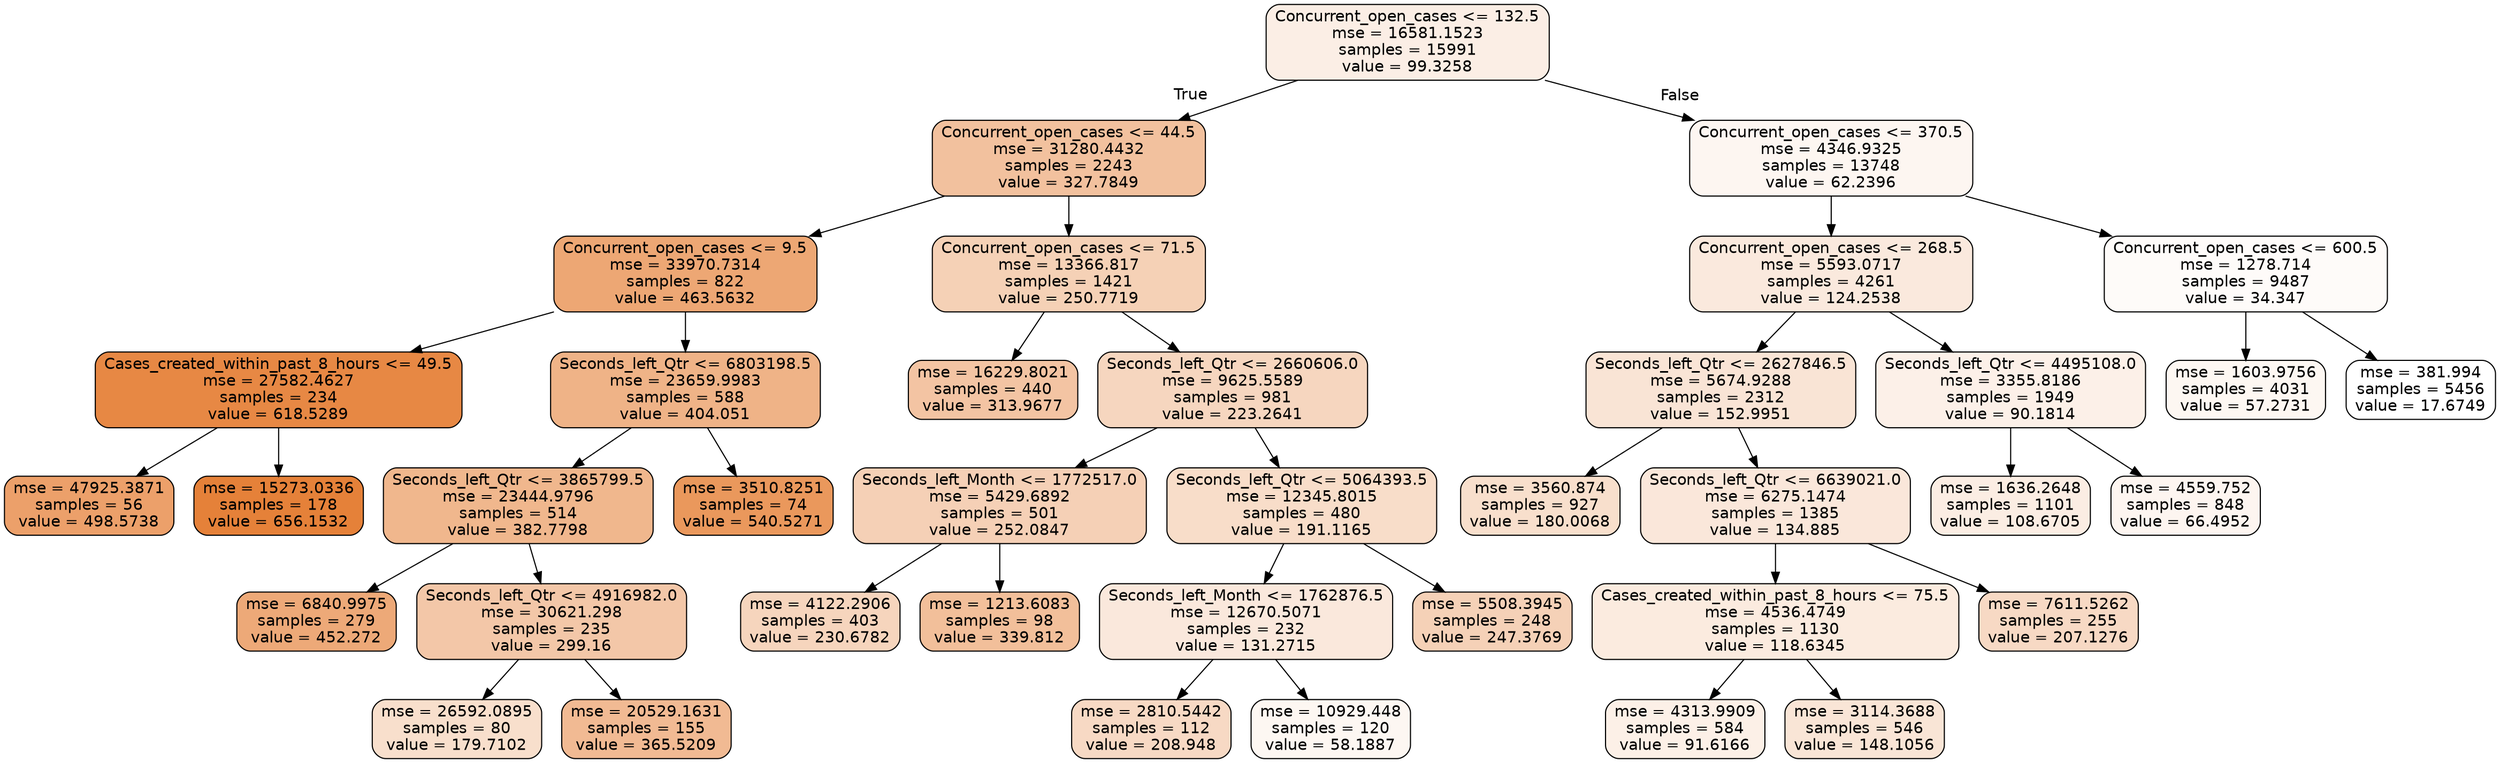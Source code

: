 digraph Tree {
node [shape=box, style="filled, rounded", color="black", fontname=helvetica] ;
edge [fontname=helvetica] ;
0 [label="Concurrent_open_cases <= 132.5\nmse = 16581.1523\nsamples = 15991\nvalue = 99.3258", fillcolor="#e5813921"] ;
1 [label="Concurrent_open_cases <= 44.5\nmse = 31280.4432\nsamples = 2243\nvalue = 327.7849", fillcolor="#e581397c"] ;
0 -> 1 [labeldistance=2.5, labelangle=45, headlabel="True"] ;
5 [label="Concurrent_open_cases <= 9.5\nmse = 33970.7314\nsamples = 822\nvalue = 463.5632", fillcolor="#e58139b2"] ;
1 -> 5 ;
7 [label="Cases_created_within_past_8_hours <= 49.5\nmse = 27582.4627\nsamples = 234\nvalue = 618.5289", fillcolor="#e58139f0"] ;
5 -> 7 ;
25 [label="mse = 47925.3871\nsamples = 56\nvalue = 498.5738", fillcolor="#e58139c0"] ;
7 -> 25 ;
26 [label="mse = 15273.0336\nsamples = 178\nvalue = 656.1532", fillcolor="#e58139ff"] ;
7 -> 26 ;
8 [label="Seconds_left_Qtr <= 6803198.5\nmse = 23659.9983\nsamples = 588\nvalue = 404.051", fillcolor="#e581399a"] ;
5 -> 8 ;
15 [label="Seconds_left_Qtr <= 3865799.5\nmse = 23444.9796\nsamples = 514\nvalue = 382.7798", fillcolor="#e5813992"] ;
8 -> 15 ;
17 [label="mse = 6840.9975\nsamples = 279\nvalue = 452.272", fillcolor="#e58139ae"] ;
15 -> 17 ;
18 [label="Seconds_left_Qtr <= 4916982.0\nmse = 30621.298\nsamples = 235\nvalue = 299.16", fillcolor="#e5813970"] ;
15 -> 18 ;
19 [label="mse = 26592.0895\nsamples = 80\nvalue = 179.7102", fillcolor="#e5813941"] ;
18 -> 19 ;
20 [label="mse = 20529.1631\nsamples = 155\nvalue = 365.5209", fillcolor="#e581398b"] ;
18 -> 20 ;
16 [label="mse = 3510.8251\nsamples = 74\nvalue = 540.5271", fillcolor="#e58139d1"] ;
8 -> 16 ;
6 [label="Concurrent_open_cases <= 71.5\nmse = 13366.817\nsamples = 1421\nvalue = 250.7719", fillcolor="#e581395d"] ;
1 -> 6 ;
13 [label="mse = 16229.8021\nsamples = 440\nvalue = 313.9677", fillcolor="#e5813976"] ;
6 -> 13 ;
14 [label="Seconds_left_Qtr <= 2660606.0\nmse = 9625.5589\nsamples = 981\nvalue = 223.2641", fillcolor="#e5813952"] ;
6 -> 14 ;
27 [label="Seconds_left_Month <= 1772517.0\nmse = 5429.6892\nsamples = 501\nvalue = 252.0847", fillcolor="#e581395e"] ;
14 -> 27 ;
33 [label="mse = 4122.2906\nsamples = 403\nvalue = 230.6782", fillcolor="#e5813955"] ;
27 -> 33 ;
34 [label="mse = 1213.6083\nsamples = 98\nvalue = 339.812", fillcolor="#e5813981"] ;
27 -> 34 ;
28 [label="Seconds_left_Qtr <= 5064393.5\nmse = 12345.8015\nsamples = 480\nvalue = 191.1165", fillcolor="#e5813945"] ;
14 -> 28 ;
29 [label="Seconds_left_Month <= 1762876.5\nmse = 12670.5071\nsamples = 232\nvalue = 131.2715", fillcolor="#e581392d"] ;
28 -> 29 ;
31 [label="mse = 2810.5442\nsamples = 112\nvalue = 208.948", fillcolor="#e581394c"] ;
29 -> 31 ;
32 [label="mse = 10929.448\nsamples = 120\nvalue = 58.1887", fillcolor="#e5813910"] ;
29 -> 32 ;
30 [label="mse = 5508.3945\nsamples = 248\nvalue = 247.3769", fillcolor="#e581395c"] ;
28 -> 30 ;
2 [label="Concurrent_open_cases <= 370.5\nmse = 4346.9325\nsamples = 13748\nvalue = 62.2396", fillcolor="#e5813912"] ;
0 -> 2 [labeldistance=2.5, labelangle=-45, headlabel="False"] ;
3 [label="Concurrent_open_cases <= 268.5\nmse = 5593.0717\nsamples = 4261\nvalue = 124.2538", fillcolor="#e581392b"] ;
2 -> 3 ;
9 [label="Seconds_left_Qtr <= 2627846.5\nmse = 5674.9288\nsamples = 2312\nvalue = 152.9951", fillcolor="#e5813936"] ;
3 -> 9 ;
21 [label="mse = 3560.874\nsamples = 927\nvalue = 180.0068", fillcolor="#e5813941"] ;
9 -> 21 ;
22 [label="Seconds_left_Qtr <= 6639021.0\nmse = 6275.1474\nsamples = 1385\nvalue = 134.885", fillcolor="#e581392f"] ;
9 -> 22 ;
23 [label="Cases_created_within_past_8_hours <= 75.5\nmse = 4536.4749\nsamples = 1130\nvalue = 118.6345", fillcolor="#e5813928"] ;
22 -> 23 ;
35 [label="mse = 4313.9909\nsamples = 584\nvalue = 91.6166", fillcolor="#e581391e"] ;
23 -> 35 ;
36 [label="mse = 3114.3688\nsamples = 546\nvalue = 148.1056", fillcolor="#e5813934"] ;
23 -> 36 ;
24 [label="mse = 7611.5262\nsamples = 255\nvalue = 207.1276", fillcolor="#e581394c"] ;
22 -> 24 ;
10 [label="Seconds_left_Qtr <= 4495108.0\nmse = 3355.8186\nsamples = 1949\nvalue = 90.1814", fillcolor="#e581391d"] ;
3 -> 10 ;
37 [label="mse = 1636.2648\nsamples = 1101\nvalue = 108.6705", fillcolor="#e5813924"] ;
10 -> 37 ;
38 [label="mse = 4559.752\nsamples = 848\nvalue = 66.4952", fillcolor="#e5813913"] ;
10 -> 38 ;
4 [label="Concurrent_open_cases <= 600.5\nmse = 1278.714\nsamples = 9487\nvalue = 34.347", fillcolor="#e5813907"] ;
2 -> 4 ;
11 [label="mse = 1603.9756\nsamples = 4031\nvalue = 57.2731", fillcolor="#e5813910"] ;
4 -> 11 ;
12 [label="mse = 381.994\nsamples = 5456\nvalue = 17.6749", fillcolor="#e5813900"] ;
4 -> 12 ;
}